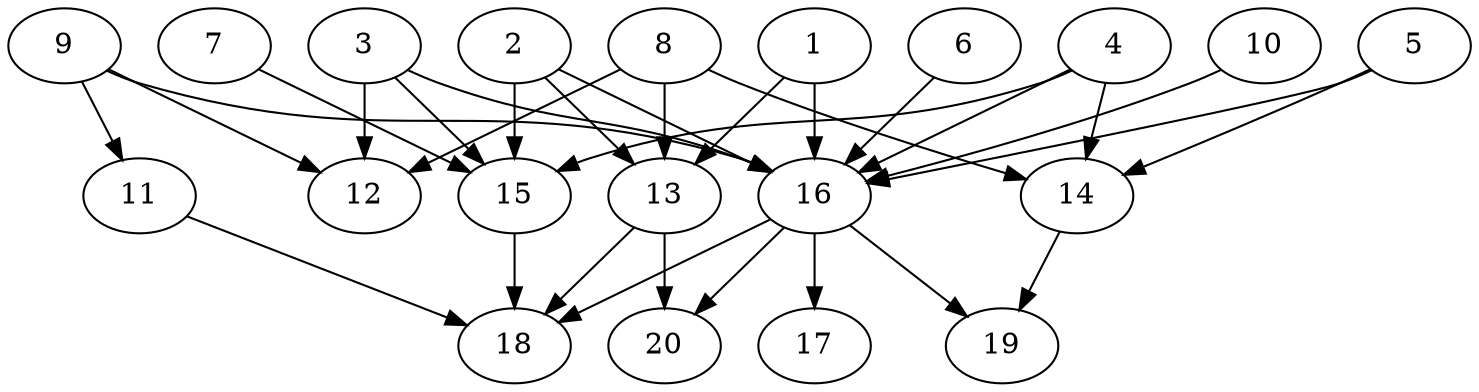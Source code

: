 // DAG automatically generated by daggen at Tue Aug  6 16:20:30 2019
// ./daggen --dot -n 20 --ccr 0.5 --fat 0.8 --regular 0.5 --density 0.8 --mindata 5242880 --maxdata 52428800 
digraph G {
  1 [size="78422016", alpha="0.15", expect_size="39211008"] 
  1 -> 13 [size ="39211008"]
  1 -> 16 [size ="39211008"]
  2 [size="74252288", alpha="0.11", expect_size="37126144"] 
  2 -> 13 [size ="37126144"]
  2 -> 15 [size ="37126144"]
  2 -> 16 [size ="37126144"]
  3 [size="33804288", alpha="0.04", expect_size="16902144"] 
  3 -> 12 [size ="16902144"]
  3 -> 15 [size ="16902144"]
  3 -> 16 [size ="16902144"]
  4 [size="43122688", alpha="0.19", expect_size="21561344"] 
  4 -> 14 [size ="21561344"]
  4 -> 15 [size ="21561344"]
  4 -> 16 [size ="21561344"]
  5 [size="19810304", alpha="0.14", expect_size="9905152"] 
  5 -> 14 [size ="9905152"]
  5 -> 16 [size ="9905152"]
  6 [size="34936832", alpha="0.01", expect_size="17468416"] 
  6 -> 16 [size ="17468416"]
  7 [size="12566528", alpha="0.20", expect_size="6283264"] 
  7 -> 15 [size ="6283264"]
  8 [size="23166976", alpha="0.03", expect_size="11583488"] 
  8 -> 12 [size ="11583488"]
  8 -> 13 [size ="11583488"]
  8 -> 14 [size ="11583488"]
  9 [size="88535040", alpha="0.20", expect_size="44267520"] 
  9 -> 11 [size ="44267520"]
  9 -> 12 [size ="44267520"]
  9 -> 16 [size ="44267520"]
  10 [size="28504064", alpha="0.02", expect_size="14252032"] 
  10 -> 16 [size ="14252032"]
  11 [size="17260544", alpha="0.08", expect_size="8630272"] 
  11 -> 18 [size ="8630272"]
  12 [size="88705024", alpha="0.18", expect_size="44352512"] 
  13 [size="46501888", alpha="0.03", expect_size="23250944"] 
  13 -> 18 [size ="23250944"]
  13 -> 20 [size ="23250944"]
  14 [size="63639552", alpha="0.02", expect_size="31819776"] 
  14 -> 19 [size ="31819776"]
  15 [size="58556416", alpha="0.03", expect_size="29278208"] 
  15 -> 18 [size ="29278208"]
  16 [size="30562304", alpha="0.05", expect_size="15281152"] 
  16 -> 17 [size ="15281152"]
  16 -> 18 [size ="15281152"]
  16 -> 19 [size ="15281152"]
  16 -> 20 [size ="15281152"]
  17 [size="34740224", alpha="0.20", expect_size="17370112"] 
  18 [size="32624640", alpha="0.02", expect_size="16312320"] 
  19 [size="46041088", alpha="0.19", expect_size="23020544"] 
  20 [size="43941888", alpha="0.07", expect_size="21970944"] 
}
